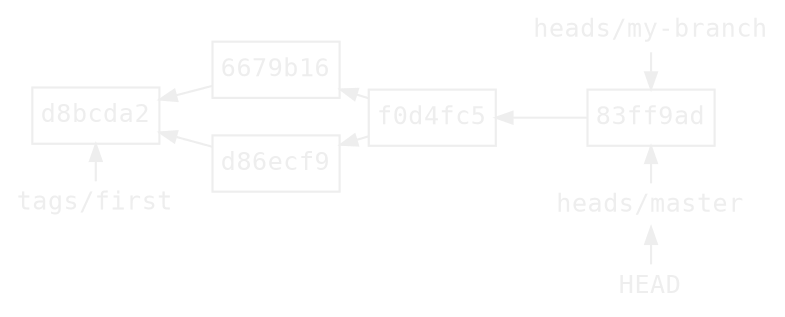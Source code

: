 digraph branch {
    bgcolor = transparent
    color = white
    rankdir = RL
    ranksep = 0.2
    node [fontname=monospace, fontsize=12, fontcolor="#eeeeee",
          margin="0.06,0.1", height=0, color="#eeeeee"]
    edge [fontcolor="#eeeeee", color="#eeeeee", arrowsize=0.8]

    node [shape=box, labeldistance=0.2]
    "d8bcda2"
    "6679b16"
    "d86ecf9"
    "f0d4fc5"
    "83ff9ad"

    node [shape=none, margin=0.05, height=0]
    HEAD
    my_branch [label="heads/my-branch"]
    master [label="heads/master"]
    first [label="tags/first"]

    "6679b16" -> "d8bcda2"
    "d86ecf9" -> "d8bcda2"
    "f0d4fc5" -> "6679b16"
    "f0d4fc5" -> "d86ecf9"
    "83ff9ad" -> "f0d4fc5"

    {
        rank = same
        first -> "d8bcda2" [constraint=false]
    }

    {
        rank = same
        my_branch -> "83ff9ad"
        HEAD -> master [constraint=false]
        master -> "83ff9ad" [constraint=false]
    }
}
